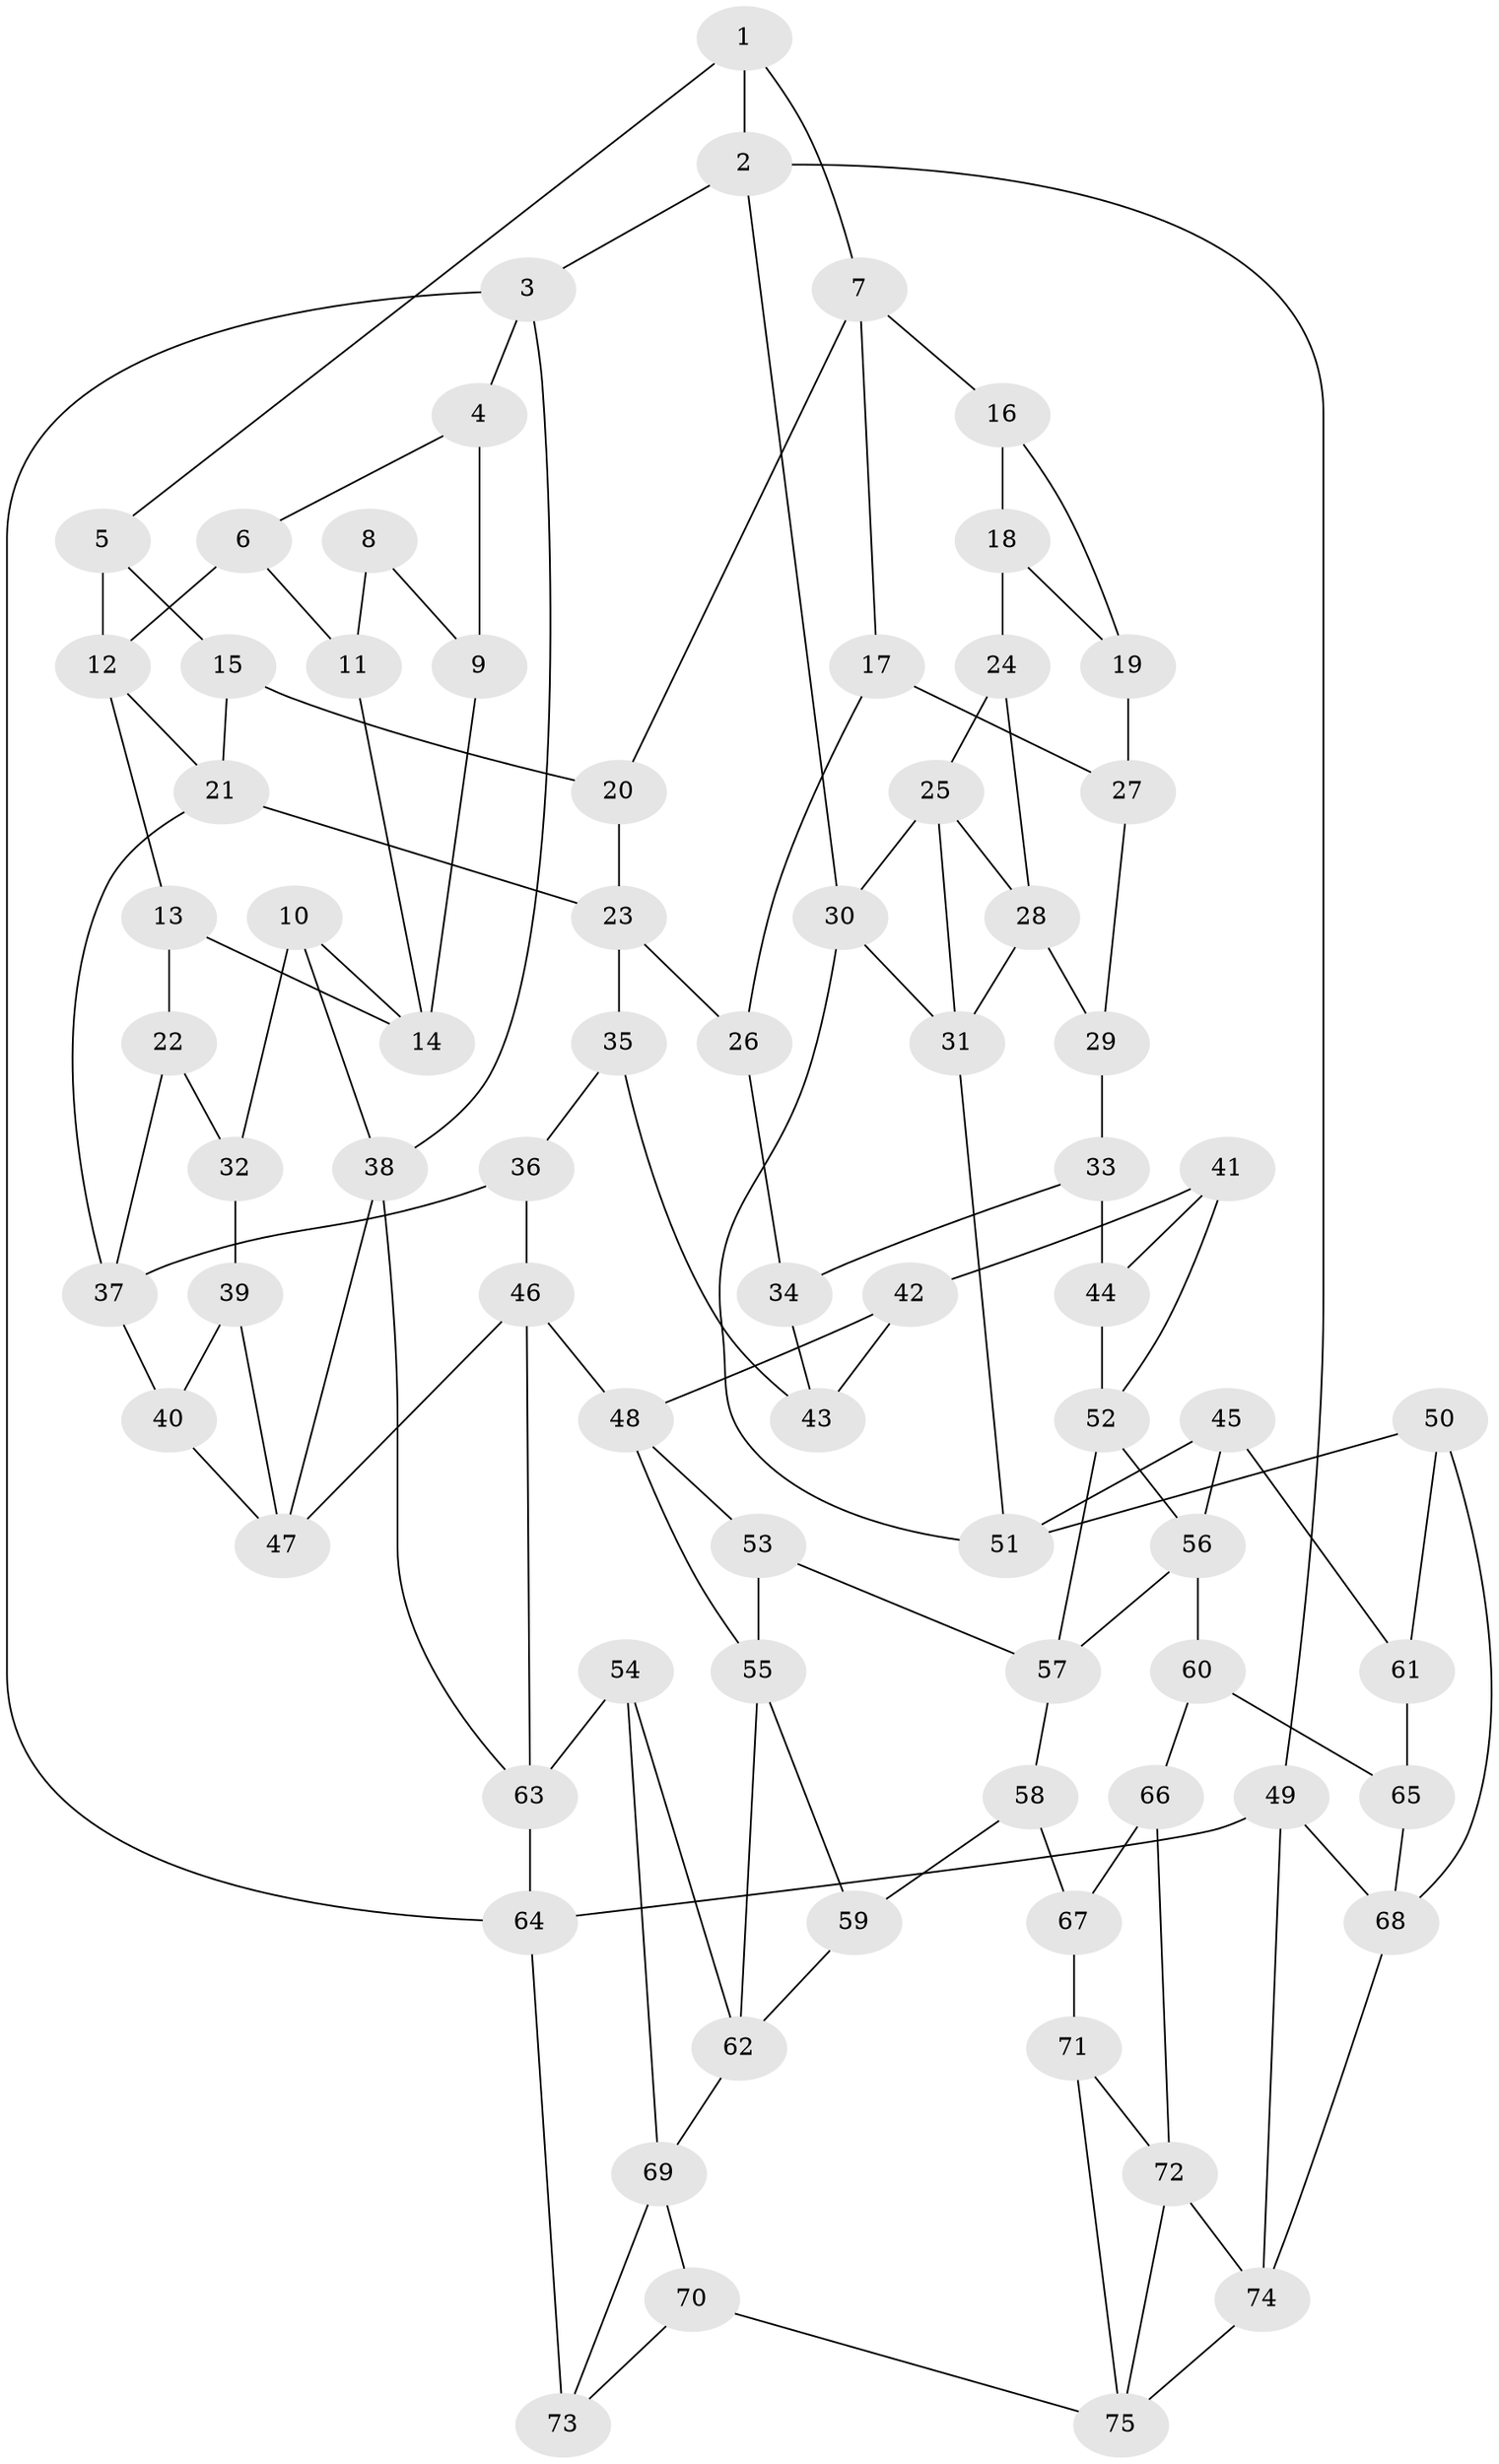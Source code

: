 // original degree distribution, {3: 0.024193548387096774, 5: 0.5564516129032258, 6: 0.20967741935483872, 4: 0.20967741935483872}
// Generated by graph-tools (version 1.1) at 2025/38/03/04/25 23:38:28]
// undirected, 75 vertices, 127 edges
graph export_dot {
  node [color=gray90,style=filled];
  1;
  2;
  3;
  4;
  5;
  6;
  7;
  8;
  9;
  10;
  11;
  12;
  13;
  14;
  15;
  16;
  17;
  18;
  19;
  20;
  21;
  22;
  23;
  24;
  25;
  26;
  27;
  28;
  29;
  30;
  31;
  32;
  33;
  34;
  35;
  36;
  37;
  38;
  39;
  40;
  41;
  42;
  43;
  44;
  45;
  46;
  47;
  48;
  49;
  50;
  51;
  52;
  53;
  54;
  55;
  56;
  57;
  58;
  59;
  60;
  61;
  62;
  63;
  64;
  65;
  66;
  67;
  68;
  69;
  70;
  71;
  72;
  73;
  74;
  75;
  1 -- 2 [weight=1.0];
  1 -- 5 [weight=1.0];
  1 -- 7 [weight=1.0];
  2 -- 3 [weight=1.0];
  2 -- 30 [weight=1.0];
  2 -- 49 [weight=1.0];
  3 -- 4 [weight=1.0];
  3 -- 38 [weight=1.0];
  3 -- 64 [weight=1.0];
  4 -- 6 [weight=1.0];
  4 -- 9 [weight=1.0];
  5 -- 12 [weight=1.0];
  5 -- 15 [weight=1.0];
  6 -- 11 [weight=1.0];
  6 -- 12 [weight=1.0];
  7 -- 16 [weight=1.0];
  7 -- 17 [weight=1.0];
  7 -- 20 [weight=1.0];
  8 -- 9 [weight=1.0];
  8 -- 11 [weight=2.0];
  9 -- 14 [weight=1.0];
  10 -- 14 [weight=1.0];
  10 -- 32 [weight=1.0];
  10 -- 38 [weight=1.0];
  11 -- 14 [weight=1.0];
  12 -- 13 [weight=1.0];
  12 -- 21 [weight=1.0];
  13 -- 14 [weight=1.0];
  13 -- 22 [weight=1.0];
  15 -- 20 [weight=2.0];
  15 -- 21 [weight=1.0];
  16 -- 18 [weight=1.0];
  16 -- 19 [weight=1.0];
  17 -- 26 [weight=1.0];
  17 -- 27 [weight=1.0];
  18 -- 19 [weight=1.0];
  18 -- 24 [weight=2.0];
  19 -- 27 [weight=2.0];
  20 -- 23 [weight=1.0];
  21 -- 23 [weight=1.0];
  21 -- 37 [weight=1.0];
  22 -- 32 [weight=1.0];
  22 -- 37 [weight=1.0];
  23 -- 26 [weight=1.0];
  23 -- 35 [weight=1.0];
  24 -- 25 [weight=1.0];
  24 -- 28 [weight=1.0];
  25 -- 28 [weight=1.0];
  25 -- 30 [weight=1.0];
  25 -- 31 [weight=1.0];
  26 -- 34 [weight=1.0];
  27 -- 29 [weight=1.0];
  28 -- 29 [weight=1.0];
  28 -- 31 [weight=1.0];
  29 -- 33 [weight=1.0];
  30 -- 31 [weight=1.0];
  30 -- 51 [weight=1.0];
  31 -- 51 [weight=1.0];
  32 -- 39 [weight=2.0];
  33 -- 34 [weight=1.0];
  33 -- 44 [weight=2.0];
  34 -- 43 [weight=1.0];
  35 -- 36 [weight=1.0];
  35 -- 43 [weight=2.0];
  36 -- 37 [weight=1.0];
  36 -- 46 [weight=1.0];
  37 -- 40 [weight=1.0];
  38 -- 47 [weight=1.0];
  38 -- 63 [weight=1.0];
  39 -- 40 [weight=1.0];
  39 -- 47 [weight=1.0];
  40 -- 47 [weight=1.0];
  41 -- 42 [weight=1.0];
  41 -- 44 [weight=1.0];
  41 -- 52 [weight=1.0];
  42 -- 43 [weight=1.0];
  42 -- 48 [weight=1.0];
  44 -- 52 [weight=1.0];
  45 -- 51 [weight=1.0];
  45 -- 56 [weight=1.0];
  45 -- 61 [weight=1.0];
  46 -- 47 [weight=1.0];
  46 -- 48 [weight=1.0];
  46 -- 63 [weight=1.0];
  48 -- 53 [weight=1.0];
  48 -- 55 [weight=1.0];
  49 -- 64 [weight=1.0];
  49 -- 68 [weight=1.0];
  49 -- 74 [weight=1.0];
  50 -- 51 [weight=1.0];
  50 -- 61 [weight=1.0];
  50 -- 68 [weight=1.0];
  52 -- 56 [weight=1.0];
  52 -- 57 [weight=1.0];
  53 -- 55 [weight=1.0];
  53 -- 57 [weight=1.0];
  54 -- 62 [weight=1.0];
  54 -- 63 [weight=1.0];
  54 -- 69 [weight=1.0];
  55 -- 59 [weight=1.0];
  55 -- 62 [weight=1.0];
  56 -- 57 [weight=1.0];
  56 -- 60 [weight=1.0];
  57 -- 58 [weight=1.0];
  58 -- 59 [weight=1.0];
  58 -- 67 [weight=1.0];
  59 -- 62 [weight=1.0];
  60 -- 65 [weight=1.0];
  60 -- 66 [weight=1.0];
  61 -- 65 [weight=2.0];
  62 -- 69 [weight=1.0];
  63 -- 64 [weight=1.0];
  64 -- 73 [weight=2.0];
  65 -- 68 [weight=1.0];
  66 -- 67 [weight=1.0];
  66 -- 72 [weight=1.0];
  67 -- 71 [weight=2.0];
  68 -- 74 [weight=1.0];
  69 -- 70 [weight=1.0];
  69 -- 73 [weight=1.0];
  70 -- 73 [weight=1.0];
  70 -- 75 [weight=1.0];
  71 -- 72 [weight=1.0];
  71 -- 75 [weight=1.0];
  72 -- 74 [weight=1.0];
  72 -- 75 [weight=1.0];
  74 -- 75 [weight=1.0];
}
